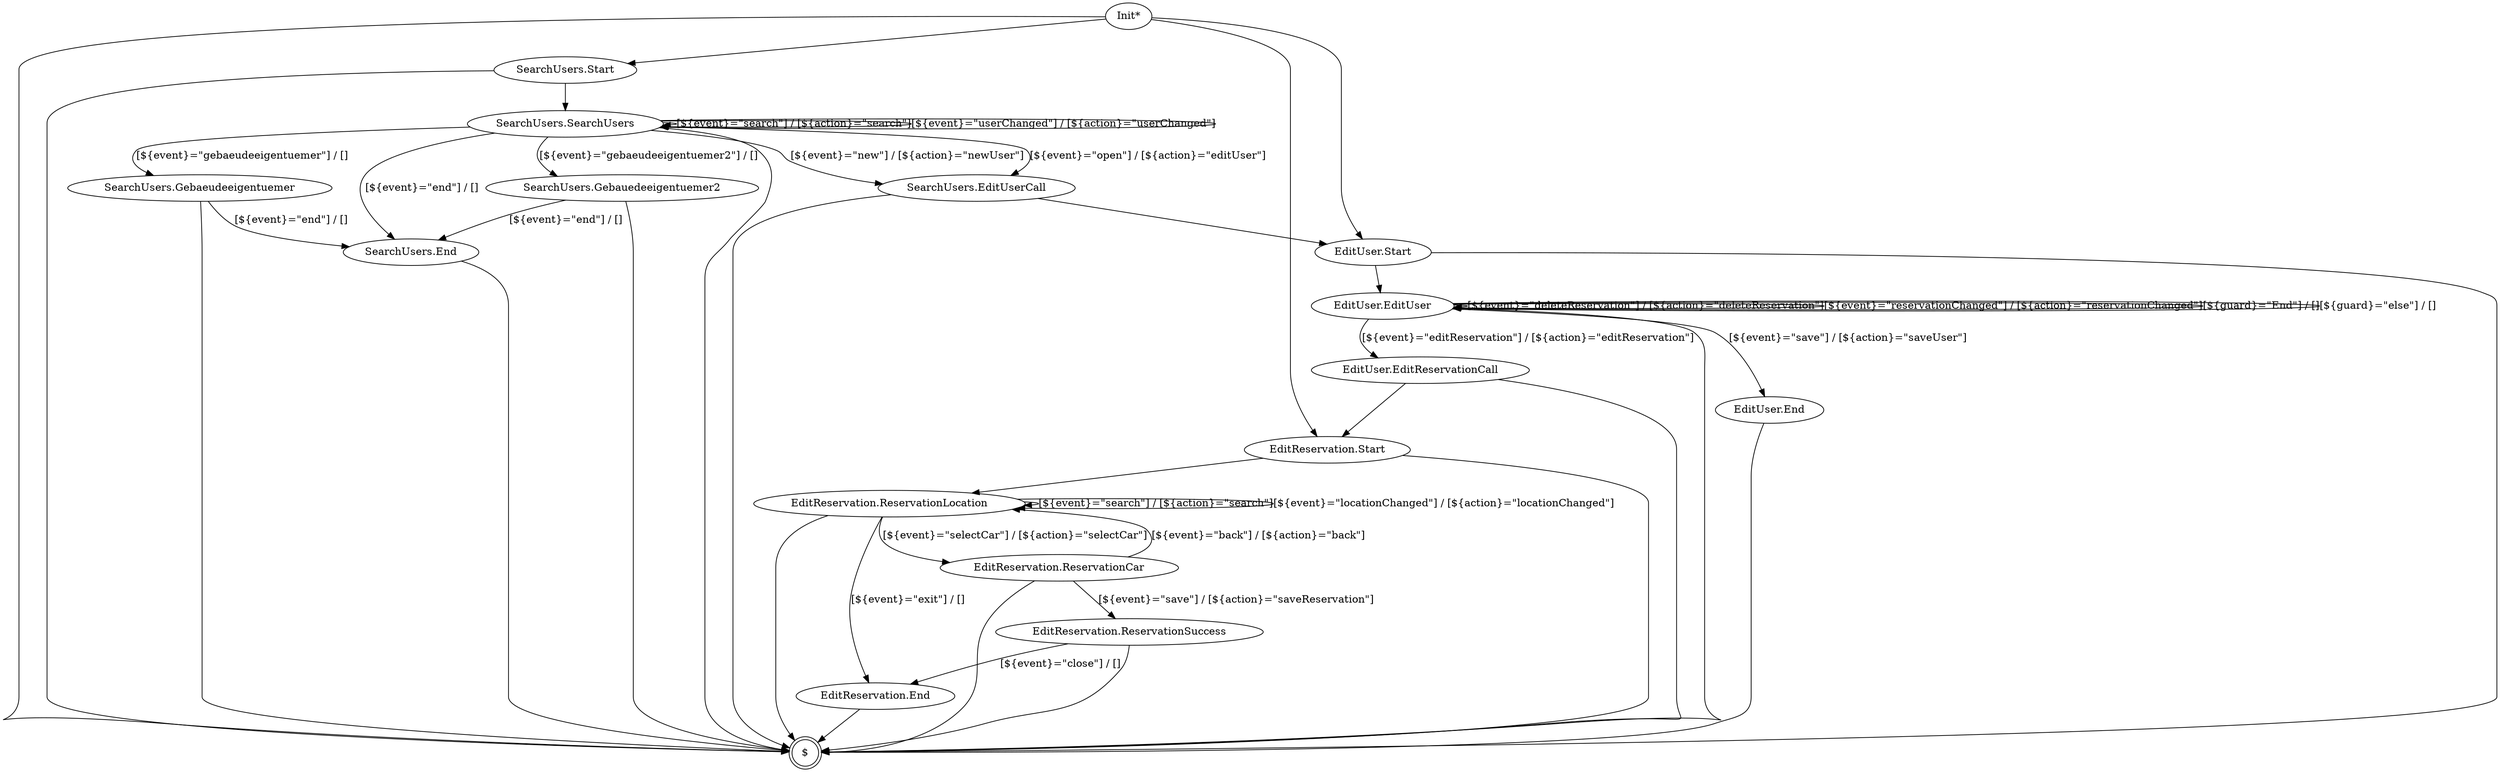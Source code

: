 digraph G {
graph [dpi = 600]"Init*" [label="Init*",shape=point];
"$" [label="$",shape=doublecircle];
"EditReservation.End" [label="EditReservation.End",shape=ellipse];
"EditReservation.ReservationCar" [label="EditReservation.ReservationCar",shape=ellipse];
"EditReservation.ReservationLocation" [label="EditReservation.ReservationLocation",shape=ellipse];
"EditReservation.ReservationSuccess" [label="EditReservation.ReservationSuccess",shape=ellipse];
"EditReservation.Start" [label="EditReservation.Start",shape=ellipse];
"EditUser.EditReservationCall" [label="EditUser.EditReservationCall",shape=ellipse];
"EditUser.EditUser" [label="EditUser.EditUser",shape=ellipse];
"EditUser.End" [label="EditUser.End",shape=ellipse];
"EditUser.Start" [label="EditUser.Start",shape=ellipse];
"Init*" [label="Init*",shape=ellipse];
"SearchUsers.EditUserCall" [label="SearchUsers.EditUserCall",shape=ellipse];
"SearchUsers.End" [label="SearchUsers.End",shape=ellipse];
"SearchUsers.Gebaeudeeigentuemer" [label="SearchUsers.Gebaeudeeigentuemer",shape=ellipse];
"SearchUsers.Gebauedeeigentuemer2" [label="SearchUsers.Gebauedeeigentuemer2",shape=ellipse];
"SearchUsers.SearchUsers" [label="SearchUsers.SearchUsers",shape=ellipse];
"SearchUsers.Start" [label="SearchUsers.Start",shape=ellipse];
"Init*"->"SearchUsers.Start" [style=solid,label=""];
"Init*"->"EditUser.Start" [style=solid,label=""];
"Init*"->"EditReservation.Start" [style=solid,label=""];
"Init*"->"$" [style=solid,label=""];
"SearchUsers.Start"->"$" [style=solid,label=""];
"SearchUsers.SearchUsers"->"$" [style=solid,label=""];
"SearchUsers.Gebaeudeeigentuemer"->"$" [style=solid,label=""];
"SearchUsers.End"->"$" [style=solid,label=""];
"SearchUsers.Gebauedeeigentuemer2"->"$" [style=solid,label=""];
"SearchUsers.EditUserCall"->"$" [style=solid,label=""];
"EditUser.Start"->"$" [style=solid,label=""];
"EditUser.EditUser"->"$" [style=solid,label=""];
"EditUser.EditReservationCall"->"$" [style=solid,label=""];
"EditUser.End"->"$" [style=solid,label=""];
"EditReservation.Start"->"$" [style=solid,label=""];
"EditReservation.ReservationLocation"->"$" [style=solid,label=""];
"EditReservation.ReservationCar"->"$" [style=solid,label=""];
"EditReservation.ReservationSuccess"->"$" [style=solid,label=""];
"EditReservation.End"->"$" [style=solid,label=""];
"SearchUsers.Start"->"SearchUsers.SearchUsers" [style=solid,label=""];
"SearchUsers.SearchUsers"->"SearchUsers.SearchUsers" [style=solid,label="[${event}=\"search\"] / [${action}=\"search\"]"];
"SearchUsers.SearchUsers"->"SearchUsers.SearchUsers" [style=solid,label="[${event}=\"userChanged\"] / [${action}=\"userChanged\"]"];
"SearchUsers.SearchUsers"->"SearchUsers.Gebaeudeeigentuemer" [style=solid,label="[${event}=\"gebaeudeeigentuemer\"] / []"];
"SearchUsers.SearchUsers"->"SearchUsers.Gebauedeeigentuemer2" [style=solid,label="[${event}=\"gebaeudeeigentuemer2\"] / []"];
"SearchUsers.SearchUsers"->"SearchUsers.EditUserCall" [style=solid,label="[${event}=\"open\"] / [${action}=\"editUser\"]"];
"SearchUsers.SearchUsers"->"SearchUsers.EditUserCall" [style=solid,label="[${event}=\"new\"] / [${action}=\"newUser\"]"];
"SearchUsers.SearchUsers"->"SearchUsers.End" [style=solid,label="[${event}=\"end\"] / []"];
"SearchUsers.SearchUsers"->"SearchUsers.SearchUsers" [style=solid,label=""];
"SearchUsers.Gebaeudeeigentuemer"->"SearchUsers.End" [style=solid,label="[${event}=\"end\"] / []"];
"SearchUsers.Gebauedeeigentuemer2"->"SearchUsers.End" [style=solid,label="[${event}=\"end\"] / []"];
"SearchUsers.EditUserCall"->"EditUser.Start" [style=solid,label=""];
"EditUser.Start"->"EditUser.EditUser" [style=solid,label=""];
"EditUser.EditUser"->"EditUser.EditUser" [style=solid,label="[${event}=\"deleteReservation\"] / [${action}=\"deleteReservation\"]"];
"EditUser.EditUser"->"EditUser.EditUser" [style=solid,label="[${event}=\"reservationChanged\"] / [${action}=\"reservationChanged\"]"];
"EditUser.EditUser"->"EditUser.EditReservationCall" [style=solid,label="[${event}=\"editReservation\"] / [${action}=\"editReservation\"]"];
"EditUser.EditUser"->"EditUser.End" [style=solid,label="[${event}=\"save\"] / [${action}=\"saveUser\"]"];
"EditUser.EditUser"->"EditUser.EditUser" [style=solid,label="[${guard}=\"End\"] / []"];
"EditUser.EditUser"->"EditUser.EditUser" [style=solid,label="[${guard}=\"else\"] / []"];
"EditUser.EditReservationCall"->"EditReservation.Start" [style=solid,label=""];
"EditReservation.Start"->"EditReservation.ReservationLocation" [style=solid,label=""];
"EditReservation.ReservationLocation"->"EditReservation.ReservationLocation" [style=solid,label="[${event}=\"search\"] / [${action}=\"search\"]"];
"EditReservation.ReservationLocation"->"EditReservation.ReservationLocation" [style=solid,label="[${event}=\"locationChanged\"] / [${action}=\"locationChanged\"]"];
"EditReservation.ReservationLocation"->"EditReservation.ReservationCar" [style=solid,label="[${event}=\"selectCar\"] / [${action}=\"selectCar\"]"];
"EditReservation.ReservationLocation"->"EditReservation.End" [style=solid,label="[${event}=\"exit\"] / []"];
"EditReservation.ReservationCar"->"EditReservation.ReservationLocation" [style=solid,label="[${event}=\"back\"] / [${action}=\"back\"]"];
"EditReservation.ReservationCar"->"EditReservation.ReservationSuccess" [style=solid,label="[${event}=\"save\"] / [${action}=\"saveReservation\"]"];
"EditReservation.ReservationSuccess"->"EditReservation.End" [style=solid,label="[${event}=\"close\"] / []"];
}